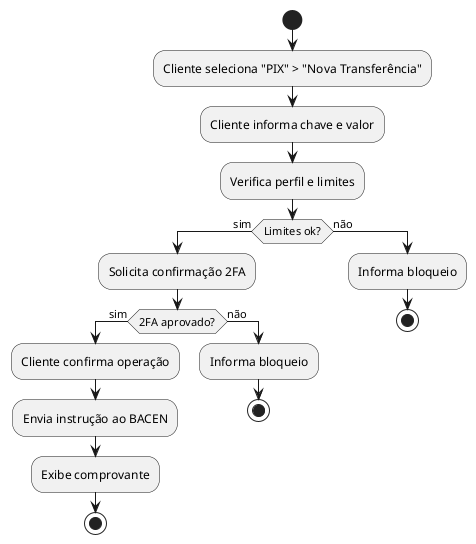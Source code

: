 @startuml PIX
start
:Cliente seleciona "PIX" > "Nova Transferência";
:Cliente informa chave e valor;
:Verifica perfil e limites;
if (Limites ok?) then (sim)
  :Solicita confirmação 2FA;
  if (2FA aprovado?) then (sim)
    :Cliente confirma operação;
    :Envia instrução ao BACEN;
    :Exibe comprovante;
    stop
  else (não)
    :Informa bloqueio;
    stop
  endif
else (não)
  :Informa bloqueio;
  stop
endif
@enduml